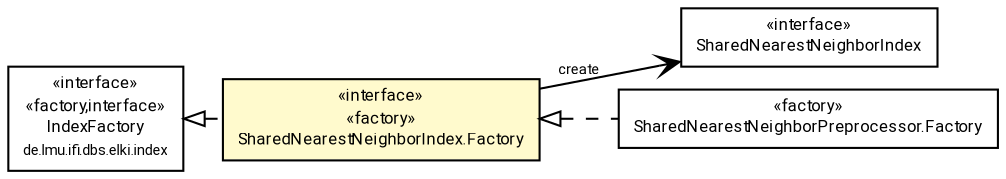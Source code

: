 #!/usr/local/bin/dot
#
# Class diagram 
# Generated by UMLGraph version R5_7_2-60-g0e99a6 (http://www.spinellis.gr/umlgraph/)
#

digraph G {
	graph [fontnames="svg"]
	edge [fontname="Roboto",fontsize=7,labelfontname="Roboto",labelfontsize=7,color="black"];
	node [fontname="Roboto",fontcolor="black",fontsize=8,shape=plaintext,margin=0,width=0,height=0];
	nodesep=0.15;
	ranksep=0.25;
	rankdir=LR;
	// de.lmu.ifi.dbs.elki.index.IndexFactory<V>
	c9272534 [label=<<table title="de.lmu.ifi.dbs.elki.index.IndexFactory" border="0" cellborder="1" cellspacing="0" cellpadding="2" href="../../IndexFactory.html" target="_parent">
		<tr><td><table border="0" cellspacing="0" cellpadding="1">
		<tr><td align="center" balign="center"> &#171;interface&#187; </td></tr>
		<tr><td align="center" balign="center"> &#171;factory,interface&#187; </td></tr>
		<tr><td align="center" balign="center"> <font face="Roboto">IndexFactory</font> </td></tr>
		<tr><td align="center" balign="center"> <font face="Roboto" point-size="7.0">de.lmu.ifi.dbs.elki.index</font> </td></tr>
		</table></td></tr>
		</table>>, URL="../../IndexFactory.html"];
	// de.lmu.ifi.dbs.elki.index.preprocessed.snn.SharedNearestNeighborIndex<O>
	c9273922 [label=<<table title="de.lmu.ifi.dbs.elki.index.preprocessed.snn.SharedNearestNeighborIndex" border="0" cellborder="1" cellspacing="0" cellpadding="2" href="SharedNearestNeighborIndex.html" target="_parent">
		<tr><td><table border="0" cellspacing="0" cellpadding="1">
		<tr><td align="center" balign="center"> &#171;interface&#187; </td></tr>
		<tr><td align="center" balign="center"> <font face="Roboto">SharedNearestNeighborIndex</font> </td></tr>
		</table></td></tr>
		</table>>, URL="SharedNearestNeighborIndex.html"];
	// de.lmu.ifi.dbs.elki.index.preprocessed.snn.SharedNearestNeighborIndex.Factory<O>
	c9273923 [label=<<table title="de.lmu.ifi.dbs.elki.index.preprocessed.snn.SharedNearestNeighborIndex.Factory" border="0" cellborder="1" cellspacing="0" cellpadding="2" bgcolor="lemonChiffon" href="SharedNearestNeighborIndex.Factory.html" target="_parent">
		<tr><td><table border="0" cellspacing="0" cellpadding="1">
		<tr><td align="center" balign="center"> &#171;interface&#187; </td></tr>
		<tr><td align="center" balign="center"> &#171;factory&#187; </td></tr>
		<tr><td align="center" balign="center"> <font face="Roboto">SharedNearestNeighborIndex.Factory</font> </td></tr>
		</table></td></tr>
		</table>>, URL="SharedNearestNeighborIndex.Factory.html"];
	// de.lmu.ifi.dbs.elki.index.preprocessed.snn.SharedNearestNeighborPreprocessor.Factory<O>
	c9273925 [label=<<table title="de.lmu.ifi.dbs.elki.index.preprocessed.snn.SharedNearestNeighborPreprocessor.Factory" border="0" cellborder="1" cellspacing="0" cellpadding="2" href="SharedNearestNeighborPreprocessor.Factory.html" target="_parent">
		<tr><td><table border="0" cellspacing="0" cellpadding="1">
		<tr><td align="center" balign="center"> &#171;factory&#187; </td></tr>
		<tr><td align="center" balign="center"> <font face="Roboto">SharedNearestNeighborPreprocessor.Factory</font> </td></tr>
		</table></td></tr>
		</table>>, URL="SharedNearestNeighborPreprocessor.Factory.html"];
	// de.lmu.ifi.dbs.elki.index.preprocessed.snn.SharedNearestNeighborIndex.Factory<O> implements de.lmu.ifi.dbs.elki.index.IndexFactory<V>
	c9272534 -> c9273923 [arrowtail=empty,style=dashed,dir=back,weight=9];
	// de.lmu.ifi.dbs.elki.index.preprocessed.snn.SharedNearestNeighborIndex.Factory<O> navassoc de.lmu.ifi.dbs.elki.index.preprocessed.snn.SharedNearestNeighborIndex<O>
	c9273923 -> c9273922 [arrowhead=open,weight=1,label="create"];
	// de.lmu.ifi.dbs.elki.index.preprocessed.snn.SharedNearestNeighborPreprocessor.Factory<O> implements de.lmu.ifi.dbs.elki.index.preprocessed.snn.SharedNearestNeighborIndex.Factory<O>
	c9273923 -> c9273925 [arrowtail=empty,style=dashed,dir=back,weight=9];
}

